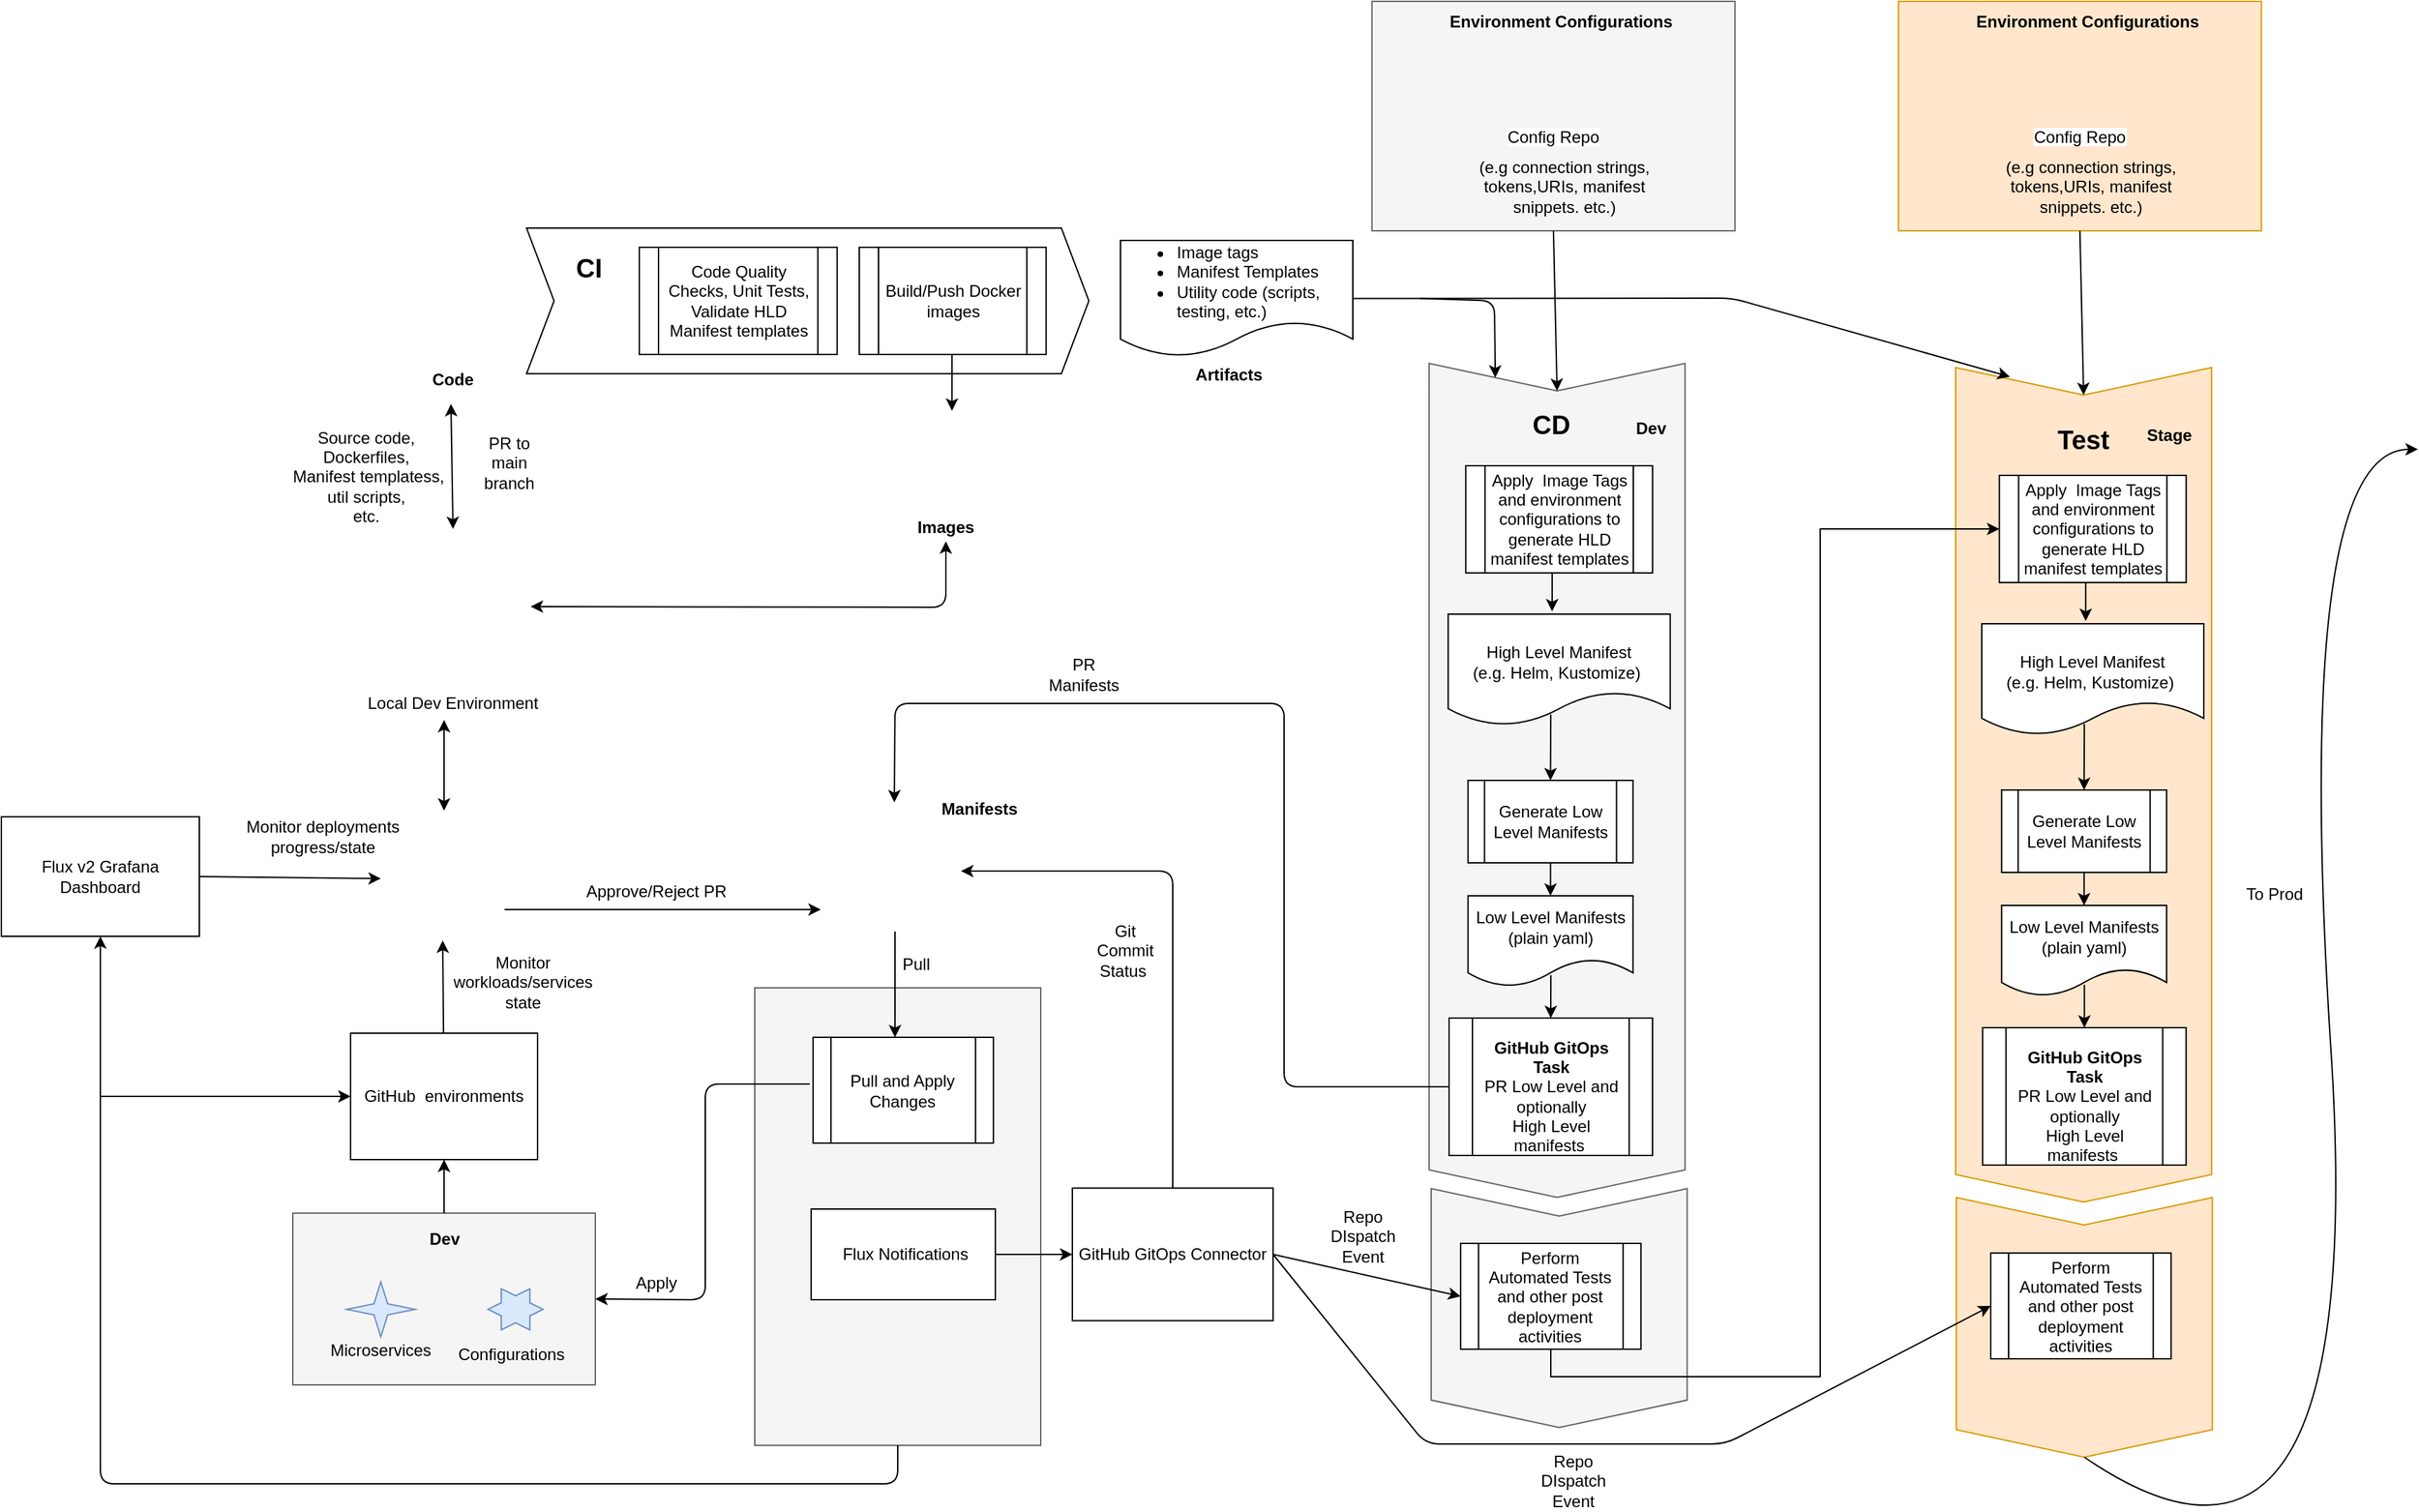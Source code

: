 <mxfile version="14.4.3" type="device" pages="2"><diagram id="rwkFgIV7Lv80qBtjBjHP" name="Detailed-Flow"><mxGraphModel dx="1939" dy="810" grid="0" gridSize="10" guides="1" tooltips="1" connect="1" arrows="1" fold="1" page="1" pageScale="1" pageWidth="850" pageHeight="1100" background="#ffffff" math="0" shadow="0"><root><mxCell id="0"/><mxCell id="1" parent="0"/><mxCell id="kGxEwcnzJfWa_kg9K1js-1" value="" style="shape=step;perimeter=stepPerimeter;whiteSpace=wrap;html=1;fixedSize=1;rotation=90;fillColor=#f5f5f5;strokeColor=#666666;fontColor=#333333;" parent="1" vertex="1"><mxGeometry x="820.15" y="904" width="173.9" height="186.18" as="geometry"/></mxCell><UserObject label="" link="https://assets.stickpng.com/images/58480a44cef1014c0b5e4917.png" id="OUvfdxVlSTmXNifz5uA6-77"><mxCell style="rounded=0;whiteSpace=wrap;html=1;fillColor=#f5f5f5;strokeColor=#666666;fontColor=#333333;" parent="1" vertex="1"><mxGeometry x="322" y="764" width="208" height="333" as="geometry"/></mxCell></UserObject><mxCell id="OUvfdxVlSTmXNifz5uA6-67" value="Source code, &lt;br&gt;Dockerfiles,&lt;br&gt;&amp;nbsp;Manifest templatess, &lt;br&gt;util scripts,&lt;br&gt;etc." style="text;html=1;strokeColor=none;fillColor=none;align=center;verticalAlign=middle;whiteSpace=wrap;rounded=0;" parent="1" vertex="1"><mxGeometry x="-41" y="339" width="161" height="105" as="geometry"/></mxCell><mxCell id="dC-y4KRSl9ffzYJOihcz-4" value="" style="shape=image;verticalLabelPosition=bottom;labelBackgroundColor=#ffffff;verticalAlign=top;aspect=fixed;imageAspect=0;image=https://static.thenounproject.com/png/94086-200.png;" parent="1" vertex="1"><mxGeometry x="50" y="639.5" width="90" height="90" as="geometry"/></mxCell><mxCell id="dC-y4KRSl9ffzYJOihcz-6" value="Local Dev Environment" style="shape=image;verticalLabelPosition=bottom;labelBackgroundColor=#ffffff;verticalAlign=top;aspect=fixed;imageAspect=0;image=https://images.vexels.com/media/users/3/157345/isolated/preview/934008c8466ce089e15947cec0a7c61d-flat-laptop-icon-laptop-by-vexels.png;" parent="1" vertex="1"><mxGeometry x="46" y="430" width="113" height="113" as="geometry"/></mxCell><mxCell id="dC-y4KRSl9ffzYJOihcz-11" value="Code" style="shape=image;verticalLabelPosition=bottom;labelBackgroundColor=#ffffff;verticalAlign=top;aspect=fixed;imageAspect=0;image=https://upload.wikimedia.org/wikipedia/commons/thumb/3/3f/Git_icon.svg/1200px-Git_icon.svg.png;fontStyle=1" parent="1" vertex="1"><mxGeometry x="54.25" y="211" width="96.5" height="96.5" as="geometry"/></mxCell><mxCell id="dC-y4KRSl9ffzYJOihcz-12" value="" style="shape=step;perimeter=stepPerimeter;whiteSpace=wrap;html=1;fixedSize=1;" parent="1" vertex="1"><mxGeometry x="156" y="211" width="409" height="106" as="geometry"/></mxCell><mxCell id="dC-y4KRSl9ffzYJOihcz-13" value="" style="shape=step;perimeter=stepPerimeter;whiteSpace=wrap;html=1;fixedSize=1;rotation=90;fillColor=#f5f5f5;strokeColor=#666666;fontColor=#333333;" parent="1" vertex="1"><mxGeometry x="602.07" y="519.93" width="607" height="186.18" as="geometry"/></mxCell><mxCell id="dC-y4KRSl9ffzYJOihcz-14" value="" style="shape=image;verticalLabelPosition=bottom;labelBackgroundColor=#ffffff;verticalAlign=top;aspect=fixed;imageAspect=0;image=https://upload.wikimedia.org/wikipedia/commons/thumb/3/3f/Git_icon.svg/1200px-Git_icon.svg.png;" parent="1" vertex="1"><mxGeometry x="373" y="629" width="101" height="101" as="geometry"/></mxCell><UserObject label="" link="https://assets.stickpng.com/images/58480a44cef1014c0b5e4917.png" id="dC-y4KRSl9ffzYJOihcz-24"><mxCell style="rounded=0;whiteSpace=wrap;html=1;fillColor=#f5f5f5;strokeColor=#666666;fontColor=#333333;" parent="1" vertex="1"><mxGeometry x="-14" y="928" width="220" height="125" as="geometry"/></mxCell></UserObject><mxCell id="dC-y4KRSl9ffzYJOihcz-25" value="&lt;b&gt;Dev&lt;/b&gt;" style="text;html=1;strokeColor=none;fillColor=none;align=center;verticalAlign=middle;whiteSpace=wrap;rounded=0;" parent="1" vertex="1"><mxGeometry x="14" y="937" width="165" height="20" as="geometry"/></mxCell><mxCell id="dC-y4KRSl9ffzYJOihcz-27" value="" style="shape=image;verticalLabelPosition=bottom;labelBackgroundColor=#ffffff;verticalAlign=top;aspect=fixed;imageAspect=0;image=https://assets.stickpng.com/images/58480a44cef1014c0b5e4917.png;" parent="1" vertex="1"><mxGeometry x="-12" y="931" width="45.21" height="44" as="geometry"/></mxCell><mxCell id="dC-y4KRSl9ffzYJOihcz-28" value="" style="verticalLabelPosition=bottom;verticalAlign=top;html=1;shape=mxgraph.basic.4_point_star_2;dx=0.8;fillColor=#dae8fc;strokeColor=#6c8ebf;" parent="1" vertex="1"><mxGeometry x="25" y="978" width="50" height="40" as="geometry"/></mxCell><mxCell id="dC-y4KRSl9ffzYJOihcz-31" value="Microservices" style="text;html=1;strokeColor=none;fillColor=none;align=center;verticalAlign=middle;whiteSpace=wrap;rounded=0;" parent="1" vertex="1"><mxGeometry x="30" y="1018" width="40" height="20" as="geometry"/></mxCell><mxCell id="dC-y4KRSl9ffzYJOihcz-76" value="" style="shape=image;verticalLabelPosition=bottom;labelBackgroundColor=#ffffff;verticalAlign=top;aspect=fixed;imageAspect=0;image=https://pbs.twimg.com/profile_images/1273307847103635465/lfVWBmiW_400x400.png;" parent="1" vertex="1"><mxGeometry x="412.94" y="335" width="106" height="106" as="geometry"/></mxCell><mxCell id="dC-y4KRSl9ffzYJOihcz-77" value="" style="endArrow=classic;startArrow=classic;html=1;exitX=0.5;exitY=0;exitDx=0;exitDy=0;entryX=0.882;entryY=0;entryDx=0;entryDy=0;entryPerimeter=0;" parent="1" source="dC-y4KRSl9ffzYJOihcz-6" target="OUvfdxVlSTmXNifz5uA6-67" edge="1"><mxGeometry width="50" height="50" relative="1" as="geometry"><mxPoint x="394" y="472" as="sourcePoint"/><mxPoint x="102" y="354" as="targetPoint"/></mxGeometry></mxCell><mxCell id="dC-y4KRSl9ffzYJOihcz-78" value="" style="endArrow=classic;startArrow=classic;html=1;exitX=0.5;exitY=0;exitDx=0;exitDy=0;" parent="1" edge="1"><mxGeometry width="50" height="50" relative="1" as="geometry"><mxPoint x="96" y="635" as="sourcePoint"/><mxPoint x="96" y="569" as="targetPoint"/></mxGeometry></mxCell><mxCell id="dC-y4KRSl9ffzYJOihcz-79" value="" style="endArrow=classic;startArrow=classic;html=1;exitX=1;exitY=0.5;exitDx=0;exitDy=0;entryX=0.5;entryY=1;entryDx=0;entryDy=0;" parent="1" source="dC-y4KRSl9ffzYJOihcz-6" target="dC-y4KRSl9ffzYJOihcz-118" edge="1"><mxGeometry width="50" height="50" relative="1" as="geometry"><mxPoint x="122" y="437" as="sourcePoint"/><mxPoint x="253" y="449" as="targetPoint"/><Array as="points"><mxPoint x="461" y="487"/></Array></mxGeometry></mxCell><mxCell id="dC-y4KRSl9ffzYJOihcz-80" value="" style="endArrow=classic;html=1;" parent="1" edge="1"><mxGeometry width="50" height="50" relative="1" as="geometry"><mxPoint x="465.44" y="301" as="sourcePoint"/><mxPoint x="465.44" y="344" as="targetPoint"/></mxGeometry></mxCell><mxCell id="dC-y4KRSl9ffzYJOihcz-118" value="Images" style="text;html=1;strokeColor=none;fillColor=none;align=center;verticalAlign=middle;whiteSpace=wrap;rounded=0;fontStyle=1" parent="1" vertex="1"><mxGeometry x="441" y="419" width="40" height="20" as="geometry"/></mxCell><mxCell id="OUvfdxVlSTmXNifz5uA6-1" value="&lt;ul&gt;&lt;li style=&quot;text-align: left&quot;&gt;Image tags&lt;br&gt;&lt;/li&gt;&lt;li style=&quot;text-align: left&quot;&gt;Manifest Templates&lt;br&gt;&lt;/li&gt;&lt;li&gt;&lt;div style=&quot;text-align: left&quot;&gt;Utility code (scripts, testing, etc.)&lt;/div&gt;&lt;/li&gt;&lt;/ul&gt;" style="shape=document;whiteSpace=wrap;html=1;boundedLbl=1;" parent="1" vertex="1"><mxGeometry x="588" y="220" width="169" height="84.5" as="geometry"/></mxCell><mxCell id="OUvfdxVlSTmXNifz5uA6-3" value="Artifacts" style="text;html=1;strokeColor=none;fillColor=none;align=center;verticalAlign=middle;whiteSpace=wrap;rounded=0;fontStyle=1" parent="1" vertex="1"><mxGeometry x="647" y="307.5" width="40" height="20" as="geometry"/></mxCell><mxCell id="OUvfdxVlSTmXNifz5uA6-6" value="&lt;span style=&quot;text-align: left&quot;&gt;&lt;br&gt;High Level Manifest&lt;br&gt;(e.g. Helm, Kustomize)&amp;nbsp;&lt;/span&gt;" style="shape=document;whiteSpace=wrap;html=1;boundedLbl=1;" parent="1" vertex="1"><mxGeometry x="826.35" y="492" width="161.5" height="81" as="geometry"/></mxCell><mxCell id="OUvfdxVlSTmXNifz5uA6-8" value="&lt;span&gt;Apply &amp;nbsp;Image Tags and environment configurations to generate HLD manifest templates&lt;/span&gt;" style="shape=process;whiteSpace=wrap;html=1;backgroundOutline=1;" parent="1" vertex="1"><mxGeometry x="839.16" y="384" width="135.88" height="78" as="geometry"/></mxCell><mxCell id="OUvfdxVlSTmXNifz5uA6-9" value="" style="endArrow=classic;html=1;exitX=0.091;exitY=1.033;exitDx=0;exitDy=0;exitPerimeter=0;" parent="1" edge="1"><mxGeometry width="50" height="50" relative="1" as="geometry"><mxPoint x="901.979" y="462" as="sourcePoint"/><mxPoint x="901.98" y="490" as="targetPoint"/></mxGeometry></mxCell><mxCell id="OUvfdxVlSTmXNifz5uA6-10" value="Generate Low Level Manifests" style="shape=process;whiteSpace=wrap;html=1;backgroundOutline=1;" parent="1" vertex="1"><mxGeometry x="840.79" y="613" width="120" height="60" as="geometry"/></mxCell><mxCell id="OUvfdxVlSTmXNifz5uA6-11" value="" style="endArrow=classic;html=1;exitX=0.462;exitY=0.901;exitDx=0;exitDy=0;exitPerimeter=0;entryX=0.5;entryY=0;entryDx=0;entryDy=0;" parent="1" source="OUvfdxVlSTmXNifz5uA6-6" target="OUvfdxVlSTmXNifz5uA6-10" edge="1"><mxGeometry width="50" height="50" relative="1" as="geometry"><mxPoint x="776.98" y="531" as="sourcePoint"/><mxPoint x="826.98" y="481" as="targetPoint"/></mxGeometry></mxCell><mxCell id="OUvfdxVlSTmXNifz5uA6-13" value="&lt;span&gt;Low Level Manifests&lt;/span&gt;&lt;br&gt;&lt;span&gt;(plain yaml)&lt;/span&gt;" style="shape=document;whiteSpace=wrap;html=1;boundedLbl=1;" parent="1" vertex="1"><mxGeometry x="840.79" y="697" width="120" height="66" as="geometry"/></mxCell><mxCell id="OUvfdxVlSTmXNifz5uA6-14" value="" style="endArrow=classic;html=1;entryX=0.5;entryY=0;entryDx=0;entryDy=0;exitX=0.5;exitY=1;exitDx=0;exitDy=0;" parent="1" source="OUvfdxVlSTmXNifz5uA6-10" target="OUvfdxVlSTmXNifz5uA6-13" edge="1"><mxGeometry width="50" height="50" relative="1" as="geometry"><mxPoint x="637.98" y="647" as="sourcePoint"/><mxPoint x="687.98" y="597" as="targetPoint"/></mxGeometry></mxCell><mxCell id="OUvfdxVlSTmXNifz5uA6-15" value="&lt;b&gt;&lt;br&gt;GitHub GitOps Task&lt;br&gt;&lt;/b&gt;PR Low Level and optionally&lt;br&gt;High Level manifests&amp;nbsp;" style="shape=process;whiteSpace=wrap;html=1;backgroundOutline=1;size=0.118;" parent="1" vertex="1"><mxGeometry x="827" y="786" width="148" height="100" as="geometry"/></mxCell><mxCell id="OUvfdxVlSTmXNifz5uA6-20" value="Pull and Apply Changes" style="shape=process;whiteSpace=wrap;html=1;backgroundOutline=1;" parent="1" vertex="1"><mxGeometry x="364.4" y="800" width="131.19" height="77" as="geometry"/></mxCell><mxCell id="OUvfdxVlSTmXNifz5uA6-23" value="GitHub GitOps Connector" style="rounded=0;whiteSpace=wrap;html=1;" parent="1" vertex="1"><mxGeometry x="553" y="909.75" width="146" height="96.5" as="geometry"/></mxCell><mxCell id="OUvfdxVlSTmXNifz5uA6-25" value="&amp;nbsp;Flux Notifications" style="rounded=0;whiteSpace=wrap;html=1;" parent="1" vertex="1"><mxGeometry x="363" y="925" width="134" height="66" as="geometry"/></mxCell><mxCell id="OUvfdxVlSTmXNifz5uA6-27" value="" style="endArrow=classic;html=1;exitX=0.5;exitY=0;exitDx=0;exitDy=0;" parent="1" source="OUvfdxVlSTmXNifz5uA6-23" edge="1"><mxGeometry width="50" height="50" relative="1" as="geometry"><mxPoint x="632" y="901" as="sourcePoint"/><mxPoint x="472" y="679" as="targetPoint"/><Array as="points"><mxPoint x="626" y="679"/></Array></mxGeometry></mxCell><mxCell id="OUvfdxVlSTmXNifz5uA6-28" value="" style="endArrow=classic;html=1;" parent="1" edge="1"><mxGeometry width="50" height="50" relative="1" as="geometry"><mxPoint x="424" y="723" as="sourcePoint"/><mxPoint x="424" y="800" as="targetPoint"/></mxGeometry></mxCell><mxCell id="OUvfdxVlSTmXNifz5uA6-30" value="" style="endArrow=classic;html=1;exitX=0;exitY=0.5;exitDx=0;exitDy=0;entryX=0.5;entryY=0;entryDx=0;entryDy=0;" parent="1" source="OUvfdxVlSTmXNifz5uA6-15" target="dC-y4KRSl9ffzYJOihcz-14" edge="1"><mxGeometry width="50" height="50" relative="1" as="geometry"><mxPoint x="765" y="790" as="sourcePoint"/><mxPoint x="461" y="625" as="targetPoint"/><Array as="points"><mxPoint x="707" y="836"/><mxPoint x="707" y="557"/><mxPoint x="424" y="557"/></Array></mxGeometry></mxCell><mxCell id="OUvfdxVlSTmXNifz5uA6-31" value="" style="endArrow=classic;html=1;exitX=1;exitY=0.5;exitDx=0;exitDy=0;entryX=0;entryY=0.5;entryDx=0;entryDy=0;" parent="1" source="OUvfdxVlSTmXNifz5uA6-25" target="OUvfdxVlSTmXNifz5uA6-23" edge="1"><mxGeometry width="50" height="50" relative="1" as="geometry"><mxPoint x="516" y="907" as="sourcePoint"/><mxPoint x="566" y="857" as="targetPoint"/></mxGeometry></mxCell><mxCell id="OUvfdxVlSTmXNifz5uA6-34" value="GitHub&amp;nbsp; environments" style="rounded=0;whiteSpace=wrap;html=1;" parent="1" vertex="1"><mxGeometry x="28" y="797" width="136" height="92" as="geometry"/></mxCell><mxCell id="OUvfdxVlSTmXNifz5uA6-36" value="" style="endArrow=classic;html=1;entryX=1;entryY=0.5;entryDx=0;entryDy=0;" parent="1" target="dC-y4KRSl9ffzYJOihcz-24" edge="1"><mxGeometry width="50" height="50" relative="1" as="geometry"><mxPoint x="362" y="834" as="sourcePoint"/><mxPoint x="452" y="744" as="targetPoint"/><Array as="points"><mxPoint x="286" y="834"/><mxPoint x="286" y="991"/></Array></mxGeometry></mxCell><mxCell id="OUvfdxVlSTmXNifz5uA6-37" value="" style="rounded=0;whiteSpace=wrap;html=1;align=left;fillColor=#f5f5f5;strokeColor=#666666;fontColor=#333333;" parent="1" vertex="1"><mxGeometry x="770.93" y="46" width="264" height="167" as="geometry"/></mxCell><mxCell id="OUvfdxVlSTmXNifz5uA6-43" value="Config Repo" style="shape=image;verticalLabelPosition=bottom;labelBackgroundColor=#ffffff;verticalAlign=top;aspect=fixed;imageAspect=0;image=https://upload.wikimedia.org/wikipedia/commons/thumb/3/3f/Git_icon.svg/1200px-Git_icon.svg.png;" parent="1" vertex="1"><mxGeometry x="872.93" y="71" width="60" height="60" as="geometry"/></mxCell><mxCell id="OUvfdxVlSTmXNifz5uA6-45" value="Environment Configurations" style="text;html=1;strokeColor=none;fillColor=none;align=center;verticalAlign=middle;whiteSpace=wrap;rounded=0;fontStyle=1;fontSize=12;" parent="1" vertex="1"><mxGeometry x="807.93" y="51" width="200.63" height="20" as="geometry"/></mxCell><mxCell id="OUvfdxVlSTmXNifz5uA6-46" value="(e.g connection strings, tokens,URIs, manifest snippets. etc.)" style="text;html=1;strokeColor=none;fillColor=none;align=center;verticalAlign=middle;whiteSpace=wrap;rounded=0;fontSize=12;" parent="1" vertex="1"><mxGeometry x="830.93" y="171" width="160" height="20" as="geometry"/></mxCell><mxCell id="OUvfdxVlSTmXNifz5uA6-48" value="&lt;b&gt;Manifests&lt;/b&gt;&lt;b&gt;&lt;br&gt;&lt;/b&gt;" style="text;html=1;strokeColor=none;fillColor=none;align=center;verticalAlign=middle;whiteSpace=wrap;rounded=0;fontSize=12;" parent="1" vertex="1"><mxGeometry x="448" y="624" width="75" height="20" as="geometry"/></mxCell><mxCell id="OUvfdxVlSTmXNifz5uA6-51" value="CD" style="text;html=1;strokeColor=none;fillColor=none;align=center;verticalAlign=middle;whiteSpace=wrap;rounded=0;fontStyle=1;fontSize=19;" parent="1" vertex="1"><mxGeometry x="801.3" y="345.02" width="200.63" height="20" as="geometry"/></mxCell><mxCell id="OUvfdxVlSTmXNifz5uA6-52" value="" style="endArrow=classic;html=1;fontSize=19;entryX=0.5;entryY=0;entryDx=0;entryDy=0;exitX=0.502;exitY=0.875;exitDx=0;exitDy=0;exitPerimeter=0;" parent="1" source="OUvfdxVlSTmXNifz5uA6-13" target="OUvfdxVlSTmXNifz5uA6-15" edge="1"><mxGeometry width="50" height="50" relative="1" as="geometry"><mxPoint x="690.98" y="868" as="sourcePoint"/><mxPoint x="740.98" y="818" as="targetPoint"/></mxGeometry></mxCell><mxCell id="OUvfdxVlSTmXNifz5uA6-56" value="" style="endArrow=classic;html=1;fontSize=19;entryX=0;entryY=0.5;entryDx=0;entryDy=0;exitX=0.5;exitY=1;exitDx=0;exitDy=0;" parent="1" source="OUvfdxVlSTmXNifz5uA6-37" target="dC-y4KRSl9ffzYJOihcz-13" edge="1"><mxGeometry width="50" height="50" relative="1" as="geometry"><mxPoint x="549" y="369" as="sourcePoint"/><mxPoint x="599" y="319" as="targetPoint"/></mxGeometry></mxCell><mxCell id="OUvfdxVlSTmXNifz5uA6-57" value="" style="endArrow=classic;html=1;fontSize=19;exitX=1;exitY=0.5;exitDx=0;exitDy=0;entryX=0;entryY=0.75;entryDx=0;entryDy=0;" parent="1" target="dC-y4KRSl9ffzYJOihcz-13" edge="1"><mxGeometry width="50" height="50" relative="1" as="geometry"><mxPoint x="806" y="262.25" as="sourcePoint"/><mxPoint x="907" y="333" as="targetPoint"/><Array as="points"><mxPoint x="860" y="264"/></Array></mxGeometry></mxCell><mxCell id="OUvfdxVlSTmXNifz5uA6-58" value="&lt;b&gt;Dev&lt;/b&gt;" style="text;html=1;strokeColor=none;fillColor=none;align=center;verticalAlign=middle;whiteSpace=wrap;rounded=0;" parent="1" vertex="1"><mxGeometry x="897.93" y="347.02" width="152.07" height="20" as="geometry"/></mxCell><mxCell id="OUvfdxVlSTmXNifz5uA6-59" value="" style="endArrow=classic;html=1;fontSize=19;entryX=0;entryY=0.5;entryDx=0;entryDy=0;" parent="1" target="OUvfdxVlSTmXNifz5uA6-34" edge="1"><mxGeometry width="50" height="50" relative="1" as="geometry"><mxPoint x="-154" y="843" as="sourcePoint"/><mxPoint x="170" y="839.5" as="targetPoint"/></mxGeometry></mxCell><mxCell id="OUvfdxVlSTmXNifz5uA6-61" value="Monitor deployments &lt;br&gt;progress/state" style="text;html=1;strokeColor=none;fillColor=none;align=center;verticalAlign=middle;whiteSpace=wrap;rounded=0;rotation=0;" parent="1" vertex="1"><mxGeometry x="-95" y="644" width="206" height="20" as="geometry"/></mxCell><mxCell id="OUvfdxVlSTmXNifz5uA6-62" value="" style="endArrow=classic;html=1;fontSize=19;exitX=1;exitY=0.75;exitDx=0;exitDy=0;" parent="1" source="dC-y4KRSl9ffzYJOihcz-4" edge="1"><mxGeometry width="50" height="50" relative="1" as="geometry"><mxPoint x="398" y="648" as="sourcePoint"/><mxPoint x="370" y="707" as="targetPoint"/></mxGeometry></mxCell><mxCell id="OUvfdxVlSTmXNifz5uA6-63" value="Approve/Reject PR" style="text;html=1;strokeColor=none;fillColor=none;align=center;verticalAlign=middle;whiteSpace=wrap;rounded=0;" parent="1" vertex="1"><mxGeometry x="170" y="684" width="161" height="20" as="geometry"/></mxCell><mxCell id="OUvfdxVlSTmXNifz5uA6-64" value="" style="endArrow=classic;html=1;fontSize=19;exitX=0.5;exitY=0;exitDx=0;exitDy=0;entryX=0.5;entryY=1;entryDx=0;entryDy=0;" parent="1" source="dC-y4KRSl9ffzYJOihcz-24" target="OUvfdxVlSTmXNifz5uA6-34" edge="1"><mxGeometry width="50" height="50" relative="1" as="geometry"><mxPoint x="398" y="920" as="sourcePoint"/><mxPoint x="448" y="870" as="targetPoint"/></mxGeometry></mxCell><mxCell id="OUvfdxVlSTmXNifz5uA6-65" value="" style="endArrow=classic;html=1;fontSize=19;entryX=0.5;entryY=1;entryDx=0;entryDy=0;" parent="1" source="OUvfdxVlSTmXNifz5uA6-34" target="dC-y4KRSl9ffzYJOihcz-4" edge="1"><mxGeometry width="50" height="50" relative="1" as="geometry"><mxPoint x="388" y="943" as="sourcePoint"/><mxPoint x="438" y="893" as="targetPoint"/></mxGeometry></mxCell><mxCell id="OUvfdxVlSTmXNifz5uA6-68" value="" style="verticalLabelPosition=bottom;verticalAlign=top;html=1;shape=mxgraph.basic.6_point_star;fillColor=#dae8fc;strokeColor=#6c8ebf;" parent="1" vertex="1"><mxGeometry x="128.0" y="983" width="40" height="30" as="geometry"/></mxCell><mxCell id="OUvfdxVlSTmXNifz5uA6-69" value="Configurations" style="text;html=1;strokeColor=none;fillColor=none;align=center;verticalAlign=middle;whiteSpace=wrap;rounded=0;" parent="1" vertex="1"><mxGeometry x="125" y="1021" width="40" height="20" as="geometry"/></mxCell><mxCell id="OUvfdxVlSTmXNifz5uA6-70" value="Code Quality Checks, Unit Tests,&lt;br&gt;Validate HLD Manifest templates" style="shape=process;whiteSpace=wrap;html=1;backgroundOutline=1;" parent="1" vertex="1"><mxGeometry x="238" y="225" width="143.88" height="78" as="geometry"/></mxCell><mxCell id="OUvfdxVlSTmXNifz5uA6-71" value="&lt;span&gt;Build/Push Docker images&lt;/span&gt;" style="shape=process;whiteSpace=wrap;html=1;backgroundOutline=1;" parent="1" vertex="1"><mxGeometry x="398" y="225" width="135.88" height="78" as="geometry"/></mxCell><mxCell id="OUvfdxVlSTmXNifz5uA6-73" value="CI" style="text;html=1;strokeColor=none;fillColor=none;align=center;verticalAlign=middle;whiteSpace=wrap;rounded=0;fontStyle=1;fontSize=19;" parent="1" vertex="1"><mxGeometry x="101.18" y="231.0" width="200.63" height="20" as="geometry"/></mxCell><mxCell id="OUvfdxVlSTmXNifz5uA6-81" value="Pull" style="text;html=1;strokeColor=none;fillColor=none;align=center;verticalAlign=middle;whiteSpace=wrap;rounded=0;" parent="1" vertex="1"><mxGeometry x="412.94" y="737" width="53" height="20" as="geometry"/></mxCell><mxCell id="OUvfdxVlSTmXNifz5uA6-82" value="Apply" style="text;html=1;strokeColor=none;fillColor=none;align=center;verticalAlign=middle;whiteSpace=wrap;rounded=0;" parent="1" vertex="1"><mxGeometry x="224" y="969" width="53" height="20" as="geometry"/></mxCell><mxCell id="OUvfdxVlSTmXNifz5uA6-83" value="Monitor &lt;br&gt;workloads/services &lt;br&gt;state" style="text;html=1;strokeColor=none;fillColor=none;align=center;verticalAlign=middle;whiteSpace=wrap;rounded=0;" parent="1" vertex="1"><mxGeometry x="50" y="750" width="207" height="20" as="geometry"/></mxCell><mxCell id="OUvfdxVlSTmXNifz5uA6-86" value="Git Commit &lt;br&gt;Status&amp;nbsp;" style="text;html=1;strokeColor=none;fillColor=none;align=center;verticalAlign=middle;whiteSpace=wrap;rounded=0;" parent="1" vertex="1"><mxGeometry x="565" y="726.5" width="53" height="20" as="geometry"/></mxCell><mxCell id="OUvfdxVlSTmXNifz5uA6-90" value="PR Manifests" style="text;html=1;strokeColor=none;fillColor=none;align=center;verticalAlign=middle;whiteSpace=wrap;rounded=0;" parent="1" vertex="1"><mxGeometry x="535" y="526" width="53" height="20" as="geometry"/></mxCell><mxCell id="OUvfdxVlSTmXNifz5uA6-93" value="" style="shape=step;perimeter=stepPerimeter;whiteSpace=wrap;html=1;fixedSize=1;rotation=90;fillColor=#ffe6cc;strokeColor=#d79b00;" parent="1" vertex="1"><mxGeometry x="1194.6" y="918" width="189.03" height="186.18" as="geometry"/></mxCell><mxCell id="OUvfdxVlSTmXNifz5uA6-105" value="" style="rounded=0;whiteSpace=wrap;html=1;align=left;fillColor=#ffe6cc;strokeColor=#d79b00;" parent="1" vertex="1"><mxGeometry x="1153.86" y="46" width="264" height="167" as="geometry"/></mxCell><mxCell id="OUvfdxVlSTmXNifz5uA6-108" value="Config Repo" style="shape=image;verticalLabelPosition=bottom;labelBackgroundColor=#ffffff;verticalAlign=top;aspect=fixed;imageAspect=0;image=https://upload.wikimedia.org/wikipedia/commons/thumb/3/3f/Git_icon.svg/1200px-Git_icon.svg.png;" parent="1" vertex="1"><mxGeometry x="1255.86" y="71" width="60" height="60" as="geometry"/></mxCell><mxCell id="OUvfdxVlSTmXNifz5uA6-110" value="Environment Configurations" style="text;html=1;strokeColor=none;fillColor=none;align=center;verticalAlign=middle;whiteSpace=wrap;rounded=0;fontStyle=1;fontSize=12;" parent="1" vertex="1"><mxGeometry x="1190.86" y="51" width="200.63" height="20" as="geometry"/></mxCell><mxCell id="OUvfdxVlSTmXNifz5uA6-111" value="(e.g connection strings, tokens,URIs, manifest snippets. etc.)" style="text;html=1;strokeColor=none;fillColor=none;align=center;verticalAlign=middle;whiteSpace=wrap;rounded=0;fontSize=12;" parent="1" vertex="1"><mxGeometry x="1213.86" y="171" width="160" height="20" as="geometry"/></mxCell><mxCell id="OUvfdxVlSTmXNifz5uA6-128" value="" style="endArrow=classic;html=1;fontSize=19;curved=1;entryX=0.052;entryY=1.199;entryDx=0;entryDy=0;entryPerimeter=0;exitX=1;exitY=0.5;exitDx=0;exitDy=0;" parent="1" source="OUvfdxVlSTmXNifz5uA6-93" edge="1"><mxGeometry width="50" height="50" relative="1" as="geometry"><mxPoint x="1240.0" y="1179.02" as="sourcePoint"/><mxPoint x="1531.663" y="372.02" as="targetPoint"/><Array as="points"><mxPoint x="1497" y="1248.02"/><mxPoint x="1440" y="372.02"/></Array></mxGeometry></mxCell><mxCell id="OUvfdxVlSTmXNifz5uA6-129" value="To Prod" style="text;html=1;strokeColor=none;fillColor=none;align=center;verticalAlign=middle;whiteSpace=wrap;rounded=0;" parent="1" vertex="1"><mxGeometry x="1401" y="686.02" width="53" height="20" as="geometry"/></mxCell><mxCell id="ycTrA0ZeIGimRdoY0TQY-3" value="Flux v2 Grafana Dashboard" style="rounded=0;whiteSpace=wrap;html=1;" parent="1" vertex="1"><mxGeometry x="-226" y="639.5" width="144" height="87" as="geometry"/></mxCell><mxCell id="ycTrA0ZeIGimRdoY0TQY-5" value="" style="endArrow=classic;html=1;fontSize=19;exitX=1;exitY=0.5;exitDx=0;exitDy=0;entryX=0;entryY=0.5;entryDx=0;entryDy=0;" parent="1" source="ycTrA0ZeIGimRdoY0TQY-3" target="dC-y4KRSl9ffzYJOihcz-4" edge="1"><mxGeometry width="50" height="50" relative="1" as="geometry"><mxPoint x="242" y="721.02" as="sourcePoint"/><mxPoint x="73" y="652" as="targetPoint"/></mxGeometry></mxCell><mxCell id="ycTrA0ZeIGimRdoY0TQY-7" value="PR to main branch" style="text;html=1;strokeColor=none;fillColor=none;align=center;verticalAlign=middle;whiteSpace=wrap;rounded=0;" parent="1" vertex="1"><mxGeometry x="117" y="372.02" width="53" height="20" as="geometry"/></mxCell><mxCell id="fbFR19NoiSFK0Y3E4vqr-1" value="" style="shape=image;verticalLabelPosition=bottom;labelBackgroundColor=#ffffff;verticalAlign=top;aspect=fixed;imageAspect=0;image=https://branding.cncf.io/img/projects/flux/icon/color/flux-icon-color.png;" parent="1" vertex="1"><mxGeometry x="390" y="995" width="80" height="80" as="geometry"/></mxCell><mxCell id="kHmyVD87R196wCRRQcL0-4" value="" style="endArrow=classic;html=1;entryX=0.5;entryY=1;entryDx=0;entryDy=0;exitX=0.5;exitY=1;exitDx=0;exitDy=0;" parent="1" source="OUvfdxVlSTmXNifz5uA6-77" target="ycTrA0ZeIGimRdoY0TQY-3" edge="1"><mxGeometry width="50" height="50" relative="1" as="geometry"><mxPoint x="590" y="687" as="sourcePoint"/><mxPoint x="640" y="637" as="targetPoint"/><Array as="points"><mxPoint x="426" y="1125"/><mxPoint x="-154" y="1125"/></Array></mxGeometry></mxCell><mxCell id="kHmyVD87R196wCRRQcL0-26" value="Perform Automated Tests and other post deployment activities" style="shape=process;whiteSpace=wrap;html=1;backgroundOutline=1;" parent="1" vertex="1"><mxGeometry x="1221" y="957" width="131.19" height="77" as="geometry"/></mxCell><mxCell id="rOoZQUHpToKQDZkDAMF8-3" value="" style="shape=image;verticalLabelPosition=bottom;labelBackgroundColor=#ffffff;verticalAlign=top;aspect=fixed;imageAspect=0;image=https://upload.wikimedia.org/wikipedia/commons/thumb/3/3f/Git_icon.svg/1200px-Git_icon.svg.png;" parent="1" vertex="1"><mxGeometry x="828.35" y="334.52" width="41.48" height="41.48" as="geometry"/></mxCell><mxCell id="rOoZQUHpToKQDZkDAMF8-5" value="" style="shape=image;verticalLabelPosition=bottom;labelBackgroundColor=#ffffff;verticalAlign=top;aspect=fixed;imageAspect=0;image=https://upload.wikimedia.org/wikipedia/commons/thumb/3/3f/Git_icon.svg/1200px-Git_icon.svg.png;" parent="1" vertex="1"><mxGeometry x="827" y="787.65" width="19" height="19" as="geometry"/></mxCell><mxCell id="rOoZQUHpToKQDZkDAMF8-12" value="" style="shape=image;verticalLabelPosition=bottom;labelBackgroundColor=#ffffff;verticalAlign=top;aspect=fixed;imageAspect=0;image=https://upload.wikimedia.org/wikipedia/commons/thumb/3/3f/Git_icon.svg/1200px-Git_icon.svg.png;" parent="1" vertex="1"><mxGeometry x="827" y="787.65" width="19" height="19" as="geometry"/></mxCell><mxCell id="rOoZQUHpToKQDZkDAMF8-16" value="" style="shape=image;verticalLabelPosition=bottom;labelBackgroundColor=#ffffff;verticalAlign=top;aspect=fixed;imageAspect=0;image=https://upload.wikimedia.org/wikipedia/commons/thumb/3/3f/Git_icon.svg/1200px-Git_icon.svg.png;" parent="1" vertex="1"><mxGeometry x="553.07" y="911" width="35" height="35" as="geometry"/></mxCell><mxCell id="rOoZQUHpToKQDZkDAMF8-17" value="" style="shape=step;perimeter=stepPerimeter;whiteSpace=wrap;html=1;fixedSize=1;rotation=90;fillColor=#ffe6cc;strokeColor=#d79b00;" parent="1" vertex="1"><mxGeometry x="984.88" y="523.12" width="607.38" height="186.18" as="geometry"/></mxCell><mxCell id="rOoZQUHpToKQDZkDAMF8-35" value="" style="endArrow=classic;html=1;fontColor=#FFFFFF;entryX=0.011;entryY=0.788;entryDx=0;entryDy=0;exitX=1;exitY=0.5;exitDx=0;exitDy=0;entryPerimeter=0;" parent="1" source="OUvfdxVlSTmXNifz5uA6-1" target="rOoZQUHpToKQDZkDAMF8-17" edge="1"><mxGeometry width="50" height="50" relative="1" as="geometry"><mxPoint x="730" y="469" as="sourcePoint"/><mxPoint x="780" y="419" as="targetPoint"/><Array as="points"><mxPoint x="1033" y="262"/></Array></mxGeometry></mxCell><mxCell id="rOoZQUHpToKQDZkDAMF8-40" value="" style="endArrow=classic;html=1;fontSize=19;entryX=0;entryY=0.5;entryDx=0;entryDy=0;exitX=0.5;exitY=1;exitDx=0;exitDy=0;" parent="1" source="OUvfdxVlSTmXNifz5uA6-105" target="rOoZQUHpToKQDZkDAMF8-17" edge="1"><mxGeometry width="50" height="50" relative="1" as="geometry"><mxPoint x="1341" y="249" as="sourcePoint"/><mxPoint x="1362.5" y="372.52" as="targetPoint"/></mxGeometry></mxCell><mxCell id="rOoZQUHpToKQDZkDAMF8-42" value="Test" style="text;html=1;strokeColor=none;fillColor=none;align=center;verticalAlign=middle;whiteSpace=wrap;rounded=0;fontStyle=1;fontSize=19;" parent="1" vertex="1"><mxGeometry x="1188.26" y="355.5" width="200.63" height="20" as="geometry"/></mxCell><mxCell id="rOoZQUHpToKQDZkDAMF8-43" value="&lt;span style=&quot;text-align: left&quot;&gt;&lt;br&gt;High Level Manifest&lt;br&gt;(e.g. Helm, Kustomize)&amp;nbsp;&lt;/span&gt;" style="shape=document;whiteSpace=wrap;html=1;boundedLbl=1;" parent="1" vertex="1"><mxGeometry x="1214.46" y="499" width="161.5" height="81" as="geometry"/></mxCell><mxCell id="rOoZQUHpToKQDZkDAMF8-44" value="&lt;span&gt;Apply &amp;nbsp;Image Tags and environment configurations to generate HLD manifest templates&lt;/span&gt;" style="shape=process;whiteSpace=wrap;html=1;backgroundOutline=1;" parent="1" vertex="1"><mxGeometry x="1227.27" y="391" width="135.88" height="78" as="geometry"/></mxCell><mxCell id="rOoZQUHpToKQDZkDAMF8-45" value="" style="endArrow=classic;html=1;exitX=0.091;exitY=1.033;exitDx=0;exitDy=0;exitPerimeter=0;" parent="1" edge="1"><mxGeometry width="50" height="50" relative="1" as="geometry"><mxPoint x="1290.089" y="469" as="sourcePoint"/><mxPoint x="1290.09" y="497.0" as="targetPoint"/></mxGeometry></mxCell><mxCell id="rOoZQUHpToKQDZkDAMF8-46" value="Generate Low Level Manifests" style="shape=process;whiteSpace=wrap;html=1;backgroundOutline=1;" parent="1" vertex="1"><mxGeometry x="1228.9" y="620" width="120" height="60" as="geometry"/></mxCell><mxCell id="rOoZQUHpToKQDZkDAMF8-47" value="" style="endArrow=classic;html=1;exitX=0.462;exitY=0.901;exitDx=0;exitDy=0;exitPerimeter=0;entryX=0.5;entryY=0;entryDx=0;entryDy=0;" parent="1" source="rOoZQUHpToKQDZkDAMF8-43" target="rOoZQUHpToKQDZkDAMF8-46" edge="1"><mxGeometry width="50" height="50" relative="1" as="geometry"><mxPoint x="1165.09" y="538" as="sourcePoint"/><mxPoint x="1215.09" y="488" as="targetPoint"/></mxGeometry></mxCell><mxCell id="rOoZQUHpToKQDZkDAMF8-48" value="&lt;span&gt;Low Level Manifests&lt;/span&gt;&lt;br&gt;&lt;span&gt;(plain yaml)&lt;/span&gt;" style="shape=document;whiteSpace=wrap;html=1;boundedLbl=1;" parent="1" vertex="1"><mxGeometry x="1228.9" y="704" width="120" height="66" as="geometry"/></mxCell><mxCell id="rOoZQUHpToKQDZkDAMF8-49" value="" style="endArrow=classic;html=1;entryX=0.5;entryY=0;entryDx=0;entryDy=0;exitX=0.5;exitY=1;exitDx=0;exitDy=0;" parent="1" source="rOoZQUHpToKQDZkDAMF8-46" target="rOoZQUHpToKQDZkDAMF8-48" edge="1"><mxGeometry width="50" height="50" relative="1" as="geometry"><mxPoint x="1026.09" y="654" as="sourcePoint"/><mxPoint x="1076.09" y="604" as="targetPoint"/></mxGeometry></mxCell><mxCell id="rOoZQUHpToKQDZkDAMF8-50" value="&lt;b&gt;&lt;br&gt;GitHub GitOps Task&lt;br&gt;&lt;/b&gt;PR Low Level and optionally&lt;br&gt;High Level manifests&amp;nbsp;" style="shape=process;whiteSpace=wrap;html=1;backgroundOutline=1;size=0.118;" parent="1" vertex="1"><mxGeometry x="1215.11" y="793" width="148" height="100" as="geometry"/></mxCell><mxCell id="rOoZQUHpToKQDZkDAMF8-51" value="" style="endArrow=classic;html=1;fontSize=19;entryX=0.5;entryY=0;entryDx=0;entryDy=0;exitX=0.502;exitY=0.875;exitDx=0;exitDy=0;exitPerimeter=0;" parent="1" source="rOoZQUHpToKQDZkDAMF8-48" target="rOoZQUHpToKQDZkDAMF8-50" edge="1"><mxGeometry width="50" height="50" relative="1" as="geometry"><mxPoint x="1079.09" y="875" as="sourcePoint"/><mxPoint x="1129.09" y="825" as="targetPoint"/></mxGeometry></mxCell><mxCell id="rOoZQUHpToKQDZkDAMF8-52" value="" style="shape=image;verticalLabelPosition=bottom;labelBackgroundColor=#ffffff;verticalAlign=top;aspect=fixed;imageAspect=0;image=https://upload.wikimedia.org/wikipedia/commons/thumb/3/3f/Git_icon.svg/1200px-Git_icon.svg.png;" parent="1" vertex="1"><mxGeometry x="1214.46" y="345" width="41.48" height="41.48" as="geometry"/></mxCell><mxCell id="rOoZQUHpToKQDZkDAMF8-53" value="" style="shape=image;verticalLabelPosition=bottom;labelBackgroundColor=#ffffff;verticalAlign=top;aspect=fixed;imageAspect=0;image=https://upload.wikimedia.org/wikipedia/commons/thumb/3/3f/Git_icon.svg/1200px-Git_icon.svg.png;" parent="1" vertex="1"><mxGeometry x="1215.11" y="794.65" width="19" height="19" as="geometry"/></mxCell><mxCell id="rOoZQUHpToKQDZkDAMF8-58" value="&lt;b&gt;Stage&lt;/b&gt;" style="text;html=1;strokeColor=none;fillColor=none;align=center;verticalAlign=middle;whiteSpace=wrap;rounded=0;" parent="1" vertex="1"><mxGeometry x="1275" y="352.02" width="152.07" height="20" as="geometry"/></mxCell><mxCell id="rOoZQUHpToKQDZkDAMF8-59" value="" style="endArrow=classic;html=1;exitX=1;exitY=0.5;exitDx=0;exitDy=0;entryX=0;entryY=0.5;entryDx=0;entryDy=0;" parent="1" source="OUvfdxVlSTmXNifz5uA6-23" target="kGxEwcnzJfWa_kg9K1js-2" edge="1"><mxGeometry width="50" height="50" relative="1" as="geometry"><mxPoint x="779" y="1032" as="sourcePoint"/><mxPoint x="1291" y="802" as="targetPoint"/><Array as="points"/></mxGeometry></mxCell><mxCell id="rOoZQUHpToKQDZkDAMF8-60" value="" style="endArrow=classic;html=1;exitX=1;exitY=0.5;exitDx=0;exitDy=0;entryX=0;entryY=0.5;entryDx=0;entryDy=0;" parent="1" source="OUvfdxVlSTmXNifz5uA6-23" target="kHmyVD87R196wCRRQcL0-26" edge="1"><mxGeometry width="50" height="50" relative="1" as="geometry"><mxPoint x="872" y="1007" as="sourcePoint"/><mxPoint x="1191.13" y="479.5" as="targetPoint"/><Array as="points"><mxPoint x="810" y="1096"/><mxPoint x="1028" y="1096"/></Array></mxGeometry></mxCell><mxCell id="rOoZQUHpToKQDZkDAMF8-62" value="" style="shape=image;verticalLabelPosition=bottom;labelBackgroundColor=#ffffff;verticalAlign=top;aspect=fixed;imageAspect=0;image=https://upload.wikimedia.org/wikipedia/commons/thumb/3/3f/Git_icon.svg/1200px-Git_icon.svg.png;" parent="1" vertex="1"><mxGeometry x="28" y="797" width="33" height="33" as="geometry"/></mxCell><mxCell id="rOoZQUHpToKQDZkDAMF8-63" value="" style="shape=image;verticalLabelPosition=bottom;labelBackgroundColor=#ffffff;verticalAlign=top;aspect=fixed;imageAspect=0;image=https://upload.wikimedia.org/wikipedia/commons/thumb/3/3f/Git_icon.svg/1200px-Git_icon.svg.png;" parent="1" vertex="1"><mxGeometry x="176" y="271" width="41.48" height="41.48" as="geometry"/></mxCell><mxCell id="kGxEwcnzJfWa_kg9K1js-6" style="edgeStyle=orthogonalEdgeStyle;rounded=0;orthogonalLoop=1;jettySize=auto;html=1;exitX=0.5;exitY=1;exitDx=0;exitDy=0;entryX=0;entryY=0.5;entryDx=0;entryDy=0;" parent="1" source="kGxEwcnzJfWa_kg9K1js-2" target="rOoZQUHpToKQDZkDAMF8-44" edge="1"><mxGeometry relative="1" as="geometry"/></mxCell><mxCell id="kGxEwcnzJfWa_kg9K1js-2" value="Perform Automated Tests and other post deployment activities" style="shape=process;whiteSpace=wrap;html=1;backgroundOutline=1;" parent="1" vertex="1"><mxGeometry x="835.41" y="950" width="131.19" height="77" as="geometry"/></mxCell><mxCell id="zOLsjxCSdxQwXeoFFZlx-1" value="Repo DIspatch Event" style="text;html=1;strokeColor=none;fillColor=none;align=center;verticalAlign=middle;whiteSpace=wrap;rounded=0;" vertex="1" parent="1"><mxGeometry x="738" y="935" width="53" height="20" as="geometry"/></mxCell><mxCell id="zOLsjxCSdxQwXeoFFZlx-2" value="Repo DIspatch Event" style="text;html=1;strokeColor=none;fillColor=none;align=center;verticalAlign=middle;whiteSpace=wrap;rounded=0;" vertex="1" parent="1"><mxGeometry x="891" y="1113" width="53" height="20" as="geometry"/></mxCell></root></mxGraphModel></diagram><diagram id="omhyocNke-FEQowu1dT1" name="Simple-Flow"><mxGraphModel dx="1186" dy="769" grid="1" gridSize="10" guides="1" tooltips="1" connect="1" arrows="1" fold="1" page="1" pageScale="1" pageWidth="850" pageHeight="1100" math="0" shadow="0"><root><mxCell id="zoPWPbtigIzdHiCp8ggY-0"/><mxCell id="zoPWPbtigIzdHiCp8ggY-1" parent="zoPWPbtigIzdHiCp8ggY-0"/><mxCell id="9w5H-2Ut8LVHwHGOyd3n-0" value="" style="rounded=0;whiteSpace=wrap;html=1;fillColor=#f5f5f5;strokeColor=#666666;fontColor=#333333;" parent="zoPWPbtigIzdHiCp8ggY-1" vertex="1"><mxGeometry x="330" y="252" width="150" height="130" as="geometry"/></mxCell><mxCell id="9w5H-2Ut8LVHwHGOyd3n-1" value="" style="shape=image;verticalLabelPosition=bottom;labelBackgroundColor=#ffffff;verticalAlign=top;aspect=fixed;imageAspect=0;image=https://static.thenounproject.com/png/94086-200.png;" parent="zoPWPbtigIzdHiCp8ggY-1" vertex="1"><mxGeometry x="53" y="432.5" width="90" height="90" as="geometry"/></mxCell><mxCell id="9w5H-2Ut8LVHwHGOyd3n-2" value="Local Dev Environment" style="shape=image;verticalLabelPosition=bottom;labelBackgroundColor=#ffffff;verticalAlign=top;aspect=fixed;imageAspect=0;image=https://images.vexels.com/media/users/3/157345/isolated/preview/934008c8466ce089e15947cec0a7c61d-flat-laptop-icon-laptop-by-vexels.png;" parent="zoPWPbtigIzdHiCp8ggY-1" vertex="1"><mxGeometry x="49" y="223" width="113" height="113" as="geometry"/></mxCell><mxCell id="9w5H-2Ut8LVHwHGOyd3n-3" value="Code" style="shape=image;verticalLabelPosition=bottom;labelBackgroundColor=#ffffff;verticalAlign=top;aspect=fixed;imageAspect=0;image=https://upload.wikimedia.org/wikipedia/commons/thumb/3/3f/Git_icon.svg/1200px-Git_icon.svg.png;" parent="zoPWPbtigIzdHiCp8ggY-1" vertex="1"><mxGeometry x="65" y="44" width="80" height="80" as="geometry"/></mxCell><mxCell id="9w5H-2Ut8LVHwHGOyd3n-4" value="&lt;b&gt;&lt;font style=&quot;font-size: 18px&quot;&gt;CI&lt;/font&gt;&lt;/b&gt;" style="shape=step;perimeter=stepPerimeter;whiteSpace=wrap;html=1;fixedSize=1;" parent="zoPWPbtigIzdHiCp8ggY-1" vertex="1"><mxGeometry x="157" y="50" width="193" height="60" as="geometry"/></mxCell><mxCell id="9w5H-2Ut8LVHwHGOyd3n-5" value="&lt;b&gt;&lt;font style=&quot;font-size: 18px&quot;&gt;CD&lt;/font&gt;&lt;/b&gt;" style="shape=step;perimeter=stepPerimeter;whiteSpace=wrap;html=1;fixedSize=1;" parent="zoPWPbtigIzdHiCp8ggY-1" vertex="1"><mxGeometry x="361" y="50" width="529" height="60" as="geometry"/></mxCell><mxCell id="9w5H-2Ut8LVHwHGOyd3n-6" value="Manifests" style="shape=image;verticalLabelPosition=bottom;labelBackgroundColor=#ffffff;verticalAlign=top;aspect=fixed;imageAspect=0;image=https://upload.wikimedia.org/wikipedia/commons/thumb/3/3f/Git_icon.svg/1200px-Git_icon.svg.png;" parent="zoPWPbtigIzdHiCp8ggY-1" vertex="1"><mxGeometry x="380" y="140" width="60" height="60" as="geometry"/></mxCell><mxCell id="9w5H-2Ut8LVHwHGOyd3n-7" value="" style="verticalLabelPosition=bottom;verticalAlign=top;html=1;shape=mxgraph.basic.smiley" parent="zoPWPbtigIzdHiCp8ggY-1" vertex="1"><mxGeometry x="754.88" y="830" width="100" height="100" as="geometry"/></mxCell><mxCell id="9w5H-2Ut8LVHwHGOyd3n-8" value="" style="shape=image;verticalLabelPosition=bottom;labelBackgroundColor=#ffffff;verticalAlign=top;aspect=fixed;imageAspect=0;image=https://branding.cncf.io/img/projects/flux/icon/color/flux-icon-color.png;" parent="zoPWPbtigIzdHiCp8ggY-1" vertex="1"><mxGeometry x="400" y="267" width="80" height="80" as="geometry"/></mxCell><mxCell id="9w5H-2Ut8LVHwHGOyd3n-9" value="" style="shape=image;verticalLabelPosition=bottom;labelBackgroundColor=#ffffff;verticalAlign=top;aspect=fixed;imageAspect=0;image=https://argoproj.github.io/static/argo-wheel.23b3ad84.png;" parent="zoPWPbtigIzdHiCp8ggY-1" vertex="1"><mxGeometry x="347.38" y="267" width="52.62" height="90" as="geometry"/></mxCell><mxCell id="9w5H-2Ut8LVHwHGOyd3n-10" value="GitOps Operator" style="text;html=1;strokeColor=none;fillColor=none;align=center;verticalAlign=middle;whiteSpace=wrap;rounded=0;" parent="zoPWPbtigIzdHiCp8ggY-1" vertex="1"><mxGeometry x="327.5" y="357" width="165" height="20" as="geometry"/></mxCell><UserObject label="" link="https://assets.stickpng.com/images/58480a44cef1014c0b5e4917.png" id="9w5H-2Ut8LVHwHGOyd3n-11"><mxCell style="rounded=0;whiteSpace=wrap;html=1;fillColor=#f5f5f5;strokeColor=#666666;fontColor=#333333;" parent="zoPWPbtigIzdHiCp8ggY-1" vertex="1"><mxGeometry x="260" y="415" width="220" height="125" as="geometry"/></mxCell></UserObject><mxCell id="9w5H-2Ut8LVHwHGOyd3n-12" value="&lt;b&gt;Dev&lt;/b&gt;" style="text;html=1;strokeColor=none;fillColor=none;align=center;verticalAlign=middle;whiteSpace=wrap;rounded=0;" parent="zoPWPbtigIzdHiCp8ggY-1" vertex="1"><mxGeometry x="310" y="422" width="165" height="20" as="geometry"/></mxCell><mxCell id="9w5H-2Ut8LVHwHGOyd3n-13" value="" style="shape=image;verticalLabelPosition=bottom;labelBackgroundColor=#ffffff;verticalAlign=top;aspect=fixed;imageAspect=0;image=https://assets.stickpng.com/images/58480a44cef1014c0b5e4917.png;" parent="zoPWPbtigIzdHiCp8ggY-1" vertex="1"><mxGeometry x="270" y="422" width="40" height="38.93" as="geometry"/></mxCell><mxCell id="9w5H-2Ut8LVHwHGOyd3n-14" value="" style="verticalLabelPosition=bottom;verticalAlign=top;html=1;shape=mxgraph.basic.4_point_star_2;dx=0.8;fillColor=#dae8fc;strokeColor=#6c8ebf;" parent="zoPWPbtigIzdHiCp8ggY-1" vertex="1"><mxGeometry x="310" y="470" width="50" height="40" as="geometry"/></mxCell><mxCell id="9w5H-2Ut8LVHwHGOyd3n-15" value="" style="verticalLabelPosition=bottom;verticalAlign=top;html=1;shape=mxgraph.basic.6_point_star;fillColor=#dae8fc;strokeColor=#6c8ebf;" parent="zoPWPbtigIzdHiCp8ggY-1" vertex="1"><mxGeometry x="405" y="475" width="40" height="30" as="geometry"/></mxCell><mxCell id="9w5H-2Ut8LVHwHGOyd3n-16" value="Microservices" style="text;html=1;strokeColor=none;fillColor=none;align=center;verticalAlign=middle;whiteSpace=wrap;rounded=0;" parent="zoPWPbtigIzdHiCp8ggY-1" vertex="1"><mxGeometry x="315" y="510" width="40" height="20" as="geometry"/></mxCell><mxCell id="9w5H-2Ut8LVHwHGOyd3n-17" value="Configs" style="text;html=1;strokeColor=none;fillColor=none;align=center;verticalAlign=middle;whiteSpace=wrap;rounded=0;" parent="zoPWPbtigIzdHiCp8ggY-1" vertex="1"><mxGeometry x="405" y="510" width="40" height="20" as="geometry"/></mxCell><UserObject label="" link="https://assets.stickpng.com/images/58480a44cef1014c0b5e4917.png" id="9w5H-2Ut8LVHwHGOyd3n-18"><mxCell style="rounded=0;whiteSpace=wrap;html=1;fillColor=#fff2cc;strokeColor=#d6b656;" parent="zoPWPbtigIzdHiCp8ggY-1" vertex="1"><mxGeometry x="530" y="415" width="152" height="125" as="geometry"/></mxCell></UserObject><mxCell id="9w5H-2Ut8LVHwHGOyd3n-19" value="&lt;b&gt;Stage&lt;/b&gt;" style="text;html=1;strokeColor=none;fillColor=none;align=center;verticalAlign=middle;whiteSpace=wrap;rounded=0;" parent="zoPWPbtigIzdHiCp8ggY-1" vertex="1"><mxGeometry x="525.81" y="422" width="165" height="20" as="geometry"/></mxCell><mxCell id="9w5H-2Ut8LVHwHGOyd3n-20" value="" style="shape=image;verticalLabelPosition=bottom;labelBackgroundColor=#ffffff;verticalAlign=top;aspect=fixed;imageAspect=0;image=https://assets.stickpng.com/images/58480a44cef1014c0b5e4917.png;" parent="zoPWPbtigIzdHiCp8ggY-1" vertex="1"><mxGeometry x="533.31" y="420" width="40" height="38.93" as="geometry"/></mxCell><mxCell id="9w5H-2Ut8LVHwHGOyd3n-21" value="" style="verticalLabelPosition=bottom;verticalAlign=top;html=1;shape=mxgraph.basic.4_point_star_2;dx=0.8;fillColor=#dae8fc;strokeColor=#6c8ebf;" parent="zoPWPbtigIzdHiCp8ggY-1" vertex="1"><mxGeometry x="542.31" y="470" width="50" height="40" as="geometry"/></mxCell><mxCell id="9w5H-2Ut8LVHwHGOyd3n-22" value="" style="verticalLabelPosition=bottom;verticalAlign=top;html=1;shape=mxgraph.basic.6_point_star;fillColor=#dae8fc;strokeColor=#6c8ebf;" parent="zoPWPbtigIzdHiCp8ggY-1" vertex="1"><mxGeometry x="633.31" y="475" width="40" height="30" as="geometry"/></mxCell><UserObject label="" link="https://assets.stickpng.com/images/58480a44cef1014c0b5e4917.png" id="9w5H-2Ut8LVHwHGOyd3n-23"><mxCell style="rounded=0;whiteSpace=wrap;html=1;fillColor=#ffe6cc;strokeColor=#d79b00;" parent="zoPWPbtigIzdHiCp8ggY-1" vertex="1"><mxGeometry x="734.19" y="415" width="151.81" height="240" as="geometry"/></mxCell></UserObject><mxCell id="9w5H-2Ut8LVHwHGOyd3n-24" value="&lt;b&gt;Prod&lt;/b&gt;" style="text;html=1;strokeColor=none;fillColor=none;align=center;verticalAlign=middle;whiteSpace=wrap;rounded=0;" parent="zoPWPbtigIzdHiCp8ggY-1" vertex="1"><mxGeometry x="730" y="422" width="165" height="20" as="geometry"/></mxCell><mxCell id="9w5H-2Ut8LVHwHGOyd3n-25" value="" style="shape=image;verticalLabelPosition=bottom;labelBackgroundColor=#ffffff;verticalAlign=top;aspect=fixed;imageAspect=0;image=https://assets.stickpng.com/images/58480a44cef1014c0b5e4917.png;" parent="zoPWPbtigIzdHiCp8ggY-1" vertex="1"><mxGeometry x="737.5" y="420" width="40" height="38.93" as="geometry"/></mxCell><mxCell id="9w5H-2Ut8LVHwHGOyd3n-26" value="" style="verticalLabelPosition=bottom;verticalAlign=top;html=1;shape=mxgraph.basic.4_point_star_2;dx=0.8;fillColor=#d5e8d4;strokeColor=#82b366;" parent="zoPWPbtigIzdHiCp8ggY-1" vertex="1"><mxGeometry x="739.5" y="470" width="50" height="40" as="geometry"/></mxCell><mxCell id="9w5H-2Ut8LVHwHGOyd3n-27" value="" style="verticalLabelPosition=bottom;verticalAlign=top;html=1;shape=mxgraph.basic.6_point_star;fillColor=#d5e8d4;strokeColor=#82b366;" parent="zoPWPbtigIzdHiCp8ggY-1" vertex="1"><mxGeometry x="830.5" y="475" width="40" height="30" as="geometry"/></mxCell><mxCell id="9w5H-2Ut8LVHwHGOyd3n-28" value="" style="verticalLabelPosition=bottom;verticalAlign=top;html=1;shape=mxgraph.basic.4_point_star_2;dx=0.8;fillColor=#dae8fc;strokeColor=#6c8ebf;" parent="zoPWPbtigIzdHiCp8ggY-1" vertex="1"><mxGeometry x="749.5" y="480" width="50" height="40" as="geometry"/></mxCell><mxCell id="9w5H-2Ut8LVHwHGOyd3n-29" value="" style="verticalLabelPosition=bottom;verticalAlign=top;html=1;shape=mxgraph.basic.6_point_star;fillColor=#dae8fc;strokeColor=#6c8ebf;" parent="zoPWPbtigIzdHiCp8ggY-1" vertex="1"><mxGeometry x="840.5" y="485" width="40" height="30" as="geometry"/></mxCell><mxCell id="9w5H-2Ut8LVHwHGOyd3n-30" value="" style="endArrow=classic;html=1;" parent="zoPWPbtigIzdHiCp8ggY-1" edge="1"><mxGeometry width="50" height="50" relative="1" as="geometry"><mxPoint x="730" y="630" as="sourcePoint"/><mxPoint x="100" y="520" as="targetPoint"/><Array as="points"><mxPoint x="100" y="630"/></Array></mxGeometry></mxCell><mxCell id="9w5H-2Ut8LVHwHGOyd3n-31" value="" style="shape=process;whiteSpace=wrap;html=1;backgroundOutline=1;size=0.108;fillColor=#ffe6cc;strokeColor=#d79b00;" parent="zoPWPbtigIzdHiCp8ggY-1" vertex="1"><mxGeometry x="734.19" y="540" width="151.81" height="58" as="geometry"/></mxCell><mxCell id="9w5H-2Ut8LVHwHGOyd3n-32" value="" style="verticalLabelPosition=bottom;verticalAlign=top;html=1;shape=mxgraph.basic.4_point_star_2;dx=0.8;fillColor=#dae8fc;strokeColor=#6c8ebf;" parent="zoPWPbtigIzdHiCp8ggY-1" vertex="1"><mxGeometry x="759" y="553" width="46" height="40" as="geometry"/></mxCell><mxCell id="9w5H-2Ut8LVHwHGOyd3n-33" value="" style="verticalLabelPosition=bottom;verticalAlign=top;html=1;shape=mxgraph.basic.6_point_star;fillColor=#dae8fc;strokeColor=#6c8ebf;" parent="zoPWPbtigIzdHiCp8ggY-1" vertex="1"><mxGeometry x="816" y="558" width="40" height="30" as="geometry"/></mxCell><mxCell id="9w5H-2Ut8LVHwHGOyd3n-34" value="Ring 0" style="text;html=1;strokeColor=none;fillColor=none;align=center;verticalAlign=middle;whiteSpace=wrap;rounded=0;rotation=-90;" parent="zoPWPbtigIzdHiCp8ggY-1" vertex="1"><mxGeometry x="721" y="563" width="40" height="20" as="geometry"/></mxCell><mxCell id="9w5H-2Ut8LVHwHGOyd3n-35" value="" style="shape=process;whiteSpace=wrap;html=1;backgroundOutline=1;size=0.108;fillColor=#ffe6cc;strokeColor=#d79b00;" parent="zoPWPbtigIzdHiCp8ggY-1" vertex="1"><mxGeometry x="734.19" y="598" width="151.81" height="60" as="geometry"/></mxCell><mxCell id="9w5H-2Ut8LVHwHGOyd3n-36" value="" style="verticalLabelPosition=bottom;verticalAlign=top;html=1;shape=mxgraph.basic.4_point_star_2;dx=0.8;fillColor=#d5e8d4;strokeColor=#82b366;" parent="zoPWPbtigIzdHiCp8ggY-1" vertex="1"><mxGeometry x="759" y="613" width="46" height="40" as="geometry"/></mxCell><mxCell id="9w5H-2Ut8LVHwHGOyd3n-37" value="" style="verticalLabelPosition=bottom;verticalAlign=top;html=1;shape=mxgraph.basic.6_point_star;fillColor=#d5e8d4;strokeColor=#82b366;" parent="zoPWPbtigIzdHiCp8ggY-1" vertex="1"><mxGeometry x="816" y="618" width="40" height="30" as="geometry"/></mxCell><mxCell id="9w5H-2Ut8LVHwHGOyd3n-38" value="Ring 1" style="text;html=1;strokeColor=none;fillColor=none;align=center;verticalAlign=middle;whiteSpace=wrap;rounded=0;rotation=-90;" parent="zoPWPbtigIzdHiCp8ggY-1" vertex="1"><mxGeometry x="721" y="623" width="40" height="20" as="geometry"/></mxCell><mxCell id="9w5H-2Ut8LVHwHGOyd3n-39" value="" style="shape=image;verticalLabelPosition=bottom;labelBackgroundColor=#ffffff;verticalAlign=top;aspect=fixed;imageAspect=0;image=https://pbs.twimg.com/profile_images/1273307847103635465/lfVWBmiW_400x400.png;" parent="zoPWPbtigIzdHiCp8ggY-1" vertex="1"><mxGeometry x="202.5" y="142" width="106" height="106" as="geometry"/></mxCell><mxCell id="9w5H-2Ut8LVHwHGOyd3n-40" value="" style="endArrow=classic;startArrow=classic;html=1;exitX=0.5;exitY=0;exitDx=0;exitDy=0;" parent="zoPWPbtigIzdHiCp8ggY-1" source="9w5H-2Ut8LVHwHGOyd3n-2" edge="1"><mxGeometry width="50" height="50" relative="1" as="geometry"><mxPoint x="397" y="265" as="sourcePoint"/><mxPoint x="105" y="147" as="targetPoint"/></mxGeometry></mxCell><mxCell id="9w5H-2Ut8LVHwHGOyd3n-41" value="" style="endArrow=classic;startArrow=classic;html=1;exitX=0.5;exitY=0;exitDx=0;exitDy=0;" parent="zoPWPbtigIzdHiCp8ggY-1" edge="1"><mxGeometry width="50" height="50" relative="1" as="geometry"><mxPoint x="99" y="428" as="sourcePoint"/><mxPoint x="99" y="362" as="targetPoint"/></mxGeometry></mxCell><mxCell id="9w5H-2Ut8LVHwHGOyd3n-42" value="" style="endArrow=classic;startArrow=classic;html=1;exitX=1;exitY=0.5;exitDx=0;exitDy=0;" parent="zoPWPbtigIzdHiCp8ggY-1" source="9w5H-2Ut8LVHwHGOyd3n-2" edge="1"><mxGeometry width="50" height="50" relative="1" as="geometry"><mxPoint x="125" y="230" as="sourcePoint"/><mxPoint x="256" y="242" as="targetPoint"/><Array as="points"><mxPoint x="256" y="279"/></Array></mxGeometry></mxCell><mxCell id="9w5H-2Ut8LVHwHGOyd3n-43" value="" style="endArrow=classic;html=1;" parent="zoPWPbtigIzdHiCp8ggY-1" edge="1"><mxGeometry width="50" height="50" relative="1" as="geometry"><mxPoint x="254" y="111" as="sourcePoint"/><mxPoint x="254" y="154" as="targetPoint"/></mxGeometry></mxCell><mxCell id="9w5H-2Ut8LVHwHGOyd3n-44" value="" style="shape=image;verticalLabelPosition=bottom;labelBackgroundColor=#ffffff;verticalAlign=top;aspect=fixed;imageAspect=0;image=https://avatars.slack-edge.com/2019-01-17/528389819366_e7a0672f0480b3e98d21_512.png;" parent="zoPWPbtigIzdHiCp8ggY-1" vertex="1"><mxGeometry x="184.0" y="59.5" width="41" height="41" as="geometry"/></mxCell><mxCell id="9w5H-2Ut8LVHwHGOyd3n-45" value="" style="shape=image;verticalLabelPosition=bottom;labelBackgroundColor=#ffffff;verticalAlign=top;aspect=fixed;imageAspect=0;image=https://avatars.slack-edge.com/2019-01-17/528389819366_e7a0672f0480b3e98d21_512.png;" parent="zoPWPbtigIzdHiCp8ggY-1" vertex="1"><mxGeometry x="389.0" y="60" width="41" height="41" as="geometry"/></mxCell><mxCell id="9w5H-2Ut8LVHwHGOyd3n-46" value="" style="shape=image;verticalLabelPosition=bottom;labelBackgroundColor=#ffffff;verticalAlign=top;aspect=fixed;imageAspect=0;image=https://raw.githubusercontent.com/github/explore/2c7e603b797535e5ad8b4beb575ab3b7354666e1/topics/actions/actions.png;" parent="zoPWPbtigIzdHiCp8ggY-1" vertex="1"><mxGeometry x="283" y="55.75" width="49.5" height="49.5" as="geometry"/></mxCell><mxCell id="9w5H-2Ut8LVHwHGOyd3n-47" value="" style="shape=image;verticalLabelPosition=bottom;labelBackgroundColor=#ffffff;verticalAlign=top;aspect=fixed;imageAspect=0;image=https://raw.githubusercontent.com/github/explore/2c7e603b797535e5ad8b4beb575ab3b7354666e1/topics/actions/actions.png;" parent="zoPWPbtigIzdHiCp8ggY-1" vertex="1"><mxGeometry x="818" y="55.25" width="49.5" height="49.5" as="geometry"/></mxCell><mxCell id="9w5H-2Ut8LVHwHGOyd3n-48" value="" style="endArrow=classic;html=1;exitX=0.091;exitY=1.033;exitDx=0;exitDy=0;exitPerimeter=0;" parent="zoPWPbtigIzdHiCp8ggY-1" source="9w5H-2Ut8LVHwHGOyd3n-5" edge="1"><mxGeometry width="50" height="50" relative="1" as="geometry"><mxPoint x="395" y="427" as="sourcePoint"/><mxPoint x="409" y="137" as="targetPoint"/></mxGeometry></mxCell><mxCell id="9w5H-2Ut8LVHwHGOyd3n-49" value="" style="endArrow=classic;html=1;entryX=0.5;entryY=0;entryDx=0;entryDy=0;" parent="zoPWPbtigIzdHiCp8ggY-1" edge="1"><mxGeometry width="50" height="50" relative="1" as="geometry"><mxPoint x="409" y="224" as="sourcePoint"/><mxPoint x="409" y="252" as="targetPoint"/></mxGeometry></mxCell><mxCell id="9w5H-2Ut8LVHwHGOyd3n-50" value="" style="rounded=0;whiteSpace=wrap;html=1;fillColor=#fff2cc;strokeColor=#d6b656;" parent="zoPWPbtigIzdHiCp8ggY-1" vertex="1"><mxGeometry x="532.5" y="252" width="150" height="130" as="geometry"/></mxCell><mxCell id="9w5H-2Ut8LVHwHGOyd3n-51" value="Manifests" style="shape=image;verticalLabelPosition=bottom;labelBackgroundColor=#ffffff;verticalAlign=top;aspect=fixed;imageAspect=0;image=https://upload.wikimedia.org/wikipedia/commons/thumb/3/3f/Git_icon.svg/1200px-Git_icon.svg.png;" parent="zoPWPbtigIzdHiCp8ggY-1" vertex="1"><mxGeometry x="582.5" y="140" width="60" height="60" as="geometry"/></mxCell><mxCell id="9w5H-2Ut8LVHwHGOyd3n-52" value="" style="shape=image;verticalLabelPosition=bottom;labelBackgroundColor=#ffffff;verticalAlign=top;aspect=fixed;imageAspect=0;image=https://branding.cncf.io/img/projects/flux/icon/color/flux-icon-color.png;" parent="zoPWPbtigIzdHiCp8ggY-1" vertex="1"><mxGeometry x="602.5" y="267" width="80" height="80" as="geometry"/></mxCell><mxCell id="9w5H-2Ut8LVHwHGOyd3n-53" value="" style="shape=image;verticalLabelPosition=bottom;labelBackgroundColor=#ffffff;verticalAlign=top;aspect=fixed;imageAspect=0;image=https://argoproj.github.io/static/argo-wheel.23b3ad84.png;" parent="zoPWPbtigIzdHiCp8ggY-1" vertex="1"><mxGeometry x="549.88" y="267" width="52.62" height="90" as="geometry"/></mxCell><mxCell id="9w5H-2Ut8LVHwHGOyd3n-54" value="GitOps Operator" style="text;html=1;strokeColor=none;fillColor=none;align=center;verticalAlign=middle;whiteSpace=wrap;rounded=0;" parent="zoPWPbtigIzdHiCp8ggY-1" vertex="1"><mxGeometry x="530" y="357" width="165" height="20" as="geometry"/></mxCell><mxCell id="9w5H-2Ut8LVHwHGOyd3n-55" value="" style="endArrow=classic;html=1;exitX=0.091;exitY=1.033;exitDx=0;exitDy=0;exitPerimeter=0;" parent="zoPWPbtigIzdHiCp8ggY-1" edge="1"><mxGeometry width="50" height="50" relative="1" as="geometry"><mxPoint x="611.639" y="111.98" as="sourcePoint"/><mxPoint x="611.5" y="137" as="targetPoint"/></mxGeometry></mxCell><mxCell id="9w5H-2Ut8LVHwHGOyd3n-56" value="" style="endArrow=classic;html=1;entryX=0.5;entryY=0;entryDx=0;entryDy=0;" parent="zoPWPbtigIzdHiCp8ggY-1" edge="1"><mxGeometry width="50" height="50" relative="1" as="geometry"><mxPoint x="611.5" y="224" as="sourcePoint"/><mxPoint x="611.5" y="252" as="targetPoint"/></mxGeometry></mxCell><mxCell id="9w5H-2Ut8LVHwHGOyd3n-57" value="" style="rounded=0;whiteSpace=wrap;html=1;fillColor=#ffe6cc;strokeColor=#d79b00;" parent="zoPWPbtigIzdHiCp8ggY-1" vertex="1"><mxGeometry x="736.69" y="250.02" width="150" height="130" as="geometry"/></mxCell><mxCell id="9w5H-2Ut8LVHwHGOyd3n-58" value="Manifests" style="shape=image;verticalLabelPosition=bottom;labelBackgroundColor=#ffffff;verticalAlign=top;aspect=fixed;imageAspect=0;image=https://upload.wikimedia.org/wikipedia/commons/thumb/3/3f/Git_icon.svg/1200px-Git_icon.svg.png;" parent="zoPWPbtigIzdHiCp8ggY-1" vertex="1"><mxGeometry x="786.69" y="138.02" width="60" height="60" as="geometry"/></mxCell><mxCell id="9w5H-2Ut8LVHwHGOyd3n-59" value="" style="shape=image;verticalLabelPosition=bottom;labelBackgroundColor=#ffffff;verticalAlign=top;aspect=fixed;imageAspect=0;image=https://branding.cncf.io/img/projects/flux/icon/color/flux-icon-color.png;" parent="zoPWPbtigIzdHiCp8ggY-1" vertex="1"><mxGeometry x="806.69" y="265.02" width="80" height="80" as="geometry"/></mxCell><mxCell id="9w5H-2Ut8LVHwHGOyd3n-60" value="" style="shape=image;verticalLabelPosition=bottom;labelBackgroundColor=#ffffff;verticalAlign=top;aspect=fixed;imageAspect=0;image=https://argoproj.github.io/static/argo-wheel.23b3ad84.png;" parent="zoPWPbtigIzdHiCp8ggY-1" vertex="1"><mxGeometry x="754.07" y="265.02" width="52.62" height="90" as="geometry"/></mxCell><mxCell id="9w5H-2Ut8LVHwHGOyd3n-61" value="GitOps Operator" style="text;html=1;strokeColor=none;fillColor=none;align=center;verticalAlign=middle;whiteSpace=wrap;rounded=0;" parent="zoPWPbtigIzdHiCp8ggY-1" vertex="1"><mxGeometry x="734.19" y="355.02" width="165" height="20" as="geometry"/></mxCell><mxCell id="9w5H-2Ut8LVHwHGOyd3n-62" value="" style="endArrow=classic;html=1;exitX=0.091;exitY=1.033;exitDx=0;exitDy=0;exitPerimeter=0;" parent="zoPWPbtigIzdHiCp8ggY-1" edge="1"><mxGeometry width="50" height="50" relative="1" as="geometry"><mxPoint x="815.829" y="110" as="sourcePoint"/><mxPoint x="815.69" y="135.02" as="targetPoint"/></mxGeometry></mxCell><mxCell id="9w5H-2Ut8LVHwHGOyd3n-63" value="" style="endArrow=classic;html=1;entryX=0.5;entryY=0;entryDx=0;entryDy=0;" parent="zoPWPbtigIzdHiCp8ggY-1" edge="1"><mxGeometry width="50" height="50" relative="1" as="geometry"><mxPoint x="815.69" y="222.02" as="sourcePoint"/><mxPoint x="815.69" y="250.02" as="targetPoint"/></mxGeometry></mxCell><mxCell id="9w5H-2Ut8LVHwHGOyd3n-64" value="" style="endArrow=classic;html=1;exitX=0.5;exitY=1;exitDx=0;exitDy=0;" parent="zoPWPbtigIzdHiCp8ggY-1" edge="1"><mxGeometry width="50" height="50" relative="1" as="geometry"><mxPoint x="407" y="382" as="sourcePoint"/><mxPoint x="407" y="413" as="targetPoint"/></mxGeometry></mxCell><mxCell id="9w5H-2Ut8LVHwHGOyd3n-65" value="" style="endArrow=classic;html=1;exitX=0.5;exitY=1;exitDx=0;exitDy=0;" parent="zoPWPbtigIzdHiCp8ggY-1" edge="1"><mxGeometry width="50" height="50" relative="1" as="geometry"><mxPoint x="612" y="384" as="sourcePoint"/><mxPoint x="612" y="415" as="targetPoint"/></mxGeometry></mxCell><mxCell id="9w5H-2Ut8LVHwHGOyd3n-66" value="" style="endArrow=classic;html=1;exitX=0.5;exitY=1;exitDx=0;exitDy=0;" parent="zoPWPbtigIzdHiCp8ggY-1" edge="1"><mxGeometry width="50" height="50" relative="1" as="geometry"><mxPoint x="815.69" y="380.02" as="sourcePoint"/><mxPoint x="815.69" y="411.02" as="targetPoint"/></mxGeometry></mxCell><mxCell id="9w5H-2Ut8LVHwHGOyd3n-67" value="" style="endArrow=classic;startArrow=classic;html=1;exitX=1;exitY=0.5;exitDx=0;exitDy=0;" parent="zoPWPbtigIzdHiCp8ggY-1" source="9w5H-2Ut8LVHwHGOyd3n-1" edge="1"><mxGeometry width="50" height="50" relative="1" as="geometry"><mxPoint x="395" y="427" as="sourcePoint"/><mxPoint x="251" y="478" as="targetPoint"/></mxGeometry></mxCell><mxCell id="9w5H-2Ut8LVHwHGOyd3n-68" value="" style="endArrow=classic;html=1;exitX=0.5;exitY=1;exitDx=0;exitDy=0;" parent="zoPWPbtigIzdHiCp8ggY-1" source="9w5H-2Ut8LVHwHGOyd3n-11" edge="1"><mxGeometry width="50" height="50" relative="1" as="geometry"><mxPoint x="399" y="384" as="sourcePoint"/><mxPoint x="370" y="628" as="targetPoint"/></mxGeometry></mxCell><mxCell id="9w5H-2Ut8LVHwHGOyd3n-69" value="" style="endArrow=classic;html=1;exitX=0.5;exitY=1;exitDx=0;exitDy=0;" parent="zoPWPbtigIzdHiCp8ggY-1" source="9w5H-2Ut8LVHwHGOyd3n-18" edge="1"><mxGeometry width="50" height="50" relative="1" as="geometry"><mxPoint x="380" y="550" as="sourcePoint"/><mxPoint x="606" y="628" as="targetPoint"/></mxGeometry></mxCell><mxCell id="9w5H-2Ut8LVHwHGOyd3n-70" value="Images" style="text;html=1;strokeColor=none;fillColor=none;align=center;verticalAlign=middle;whiteSpace=wrap;rounded=0;" parent="zoPWPbtigIzdHiCp8ggY-1" vertex="1"><mxGeometry x="235.5" y="223" width="40" height="20" as="geometry"/></mxCell></root></mxGraphModel></diagram></mxfile>